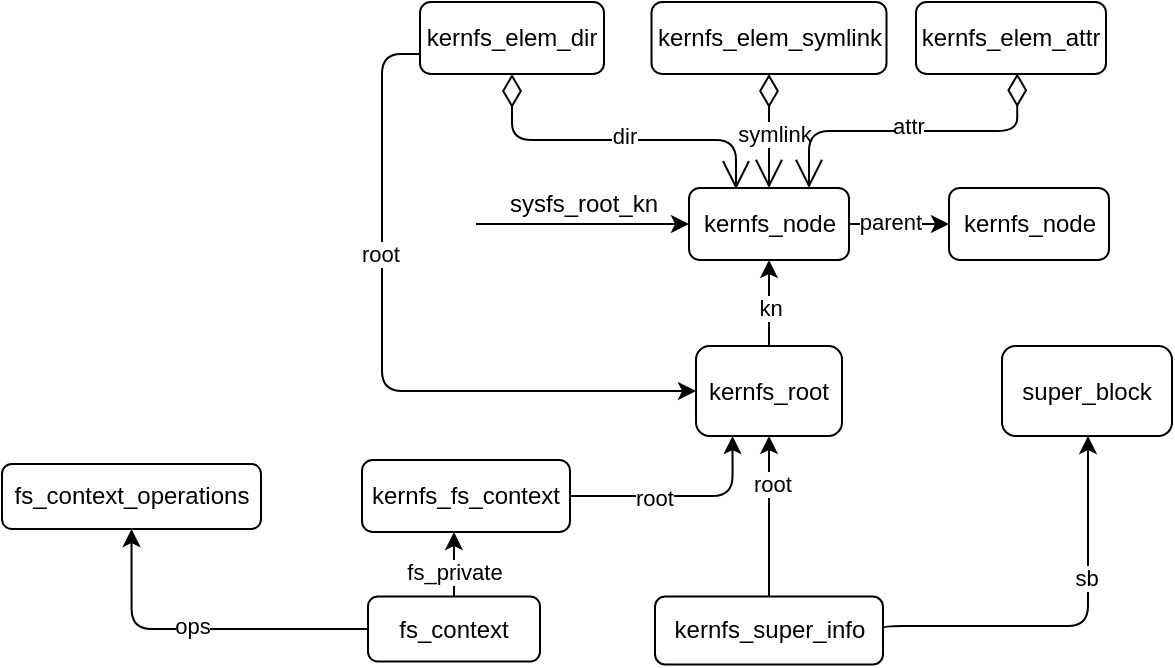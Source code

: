 <mxfile version="23.0.2" type="github">
  <diagram name="第 1 页" id="ab_zVHEHfH6Nfnaf-DI3">
    <mxGraphModel dx="1275" dy="471" grid="0" gridSize="10" guides="1" tooltips="1" connect="1" arrows="1" fold="1" page="0" pageScale="1" pageWidth="827" pageHeight="1169" math="0" shadow="0">
      <root>
        <mxCell id="0" />
        <mxCell id="1" parent="0" />
        <mxCell id="NQ7LKWeXGkGJgGuX15Nx-6" style="edgeStyle=orthogonalEdgeStyle;rounded=1;orthogonalLoop=1;jettySize=auto;html=1;entryX=0.5;entryY=1;entryDx=0;entryDy=0;curved=0;exitX=0.5;exitY=0;exitDx=0;exitDy=0;" edge="1" parent="1" source="NQ7LKWeXGkGJgGuX15Nx-1" target="NQ7LKWeXGkGJgGuX15Nx-4">
          <mxGeometry relative="1" as="geometry">
            <mxPoint x="73" y="383" as="sourcePoint" />
          </mxGeometry>
        </mxCell>
        <mxCell id="NQ7LKWeXGkGJgGuX15Nx-8" value="root" style="edgeLabel;html=1;align=center;verticalAlign=middle;resizable=0;points=[];" vertex="1" connectable="0" parent="NQ7LKWeXGkGJgGuX15Nx-6">
          <mxGeometry x="0.323" y="4" relative="1" as="geometry">
            <mxPoint x="5" y="-4" as="offset" />
          </mxGeometry>
        </mxCell>
        <mxCell id="NQ7LKWeXGkGJgGuX15Nx-1" value="kernfs_super_info" style="rounded=1;whiteSpace=wrap;html=1;" vertex="1" parent="1">
          <mxGeometry x="12.5" y="394.25" width="114" height="34" as="geometry" />
        </mxCell>
        <mxCell id="NQ7LKWeXGkGJgGuX15Nx-3" value="super_block" style="rounded=1;whiteSpace=wrap;html=1;" vertex="1" parent="1">
          <mxGeometry x="186" y="269" width="85" height="45" as="geometry" />
        </mxCell>
        <mxCell id="NQ7LKWeXGkGJgGuX15Nx-10" style="edgeStyle=orthogonalEdgeStyle;rounded=0;orthogonalLoop=1;jettySize=auto;html=1;entryX=0.5;entryY=1;entryDx=0;entryDy=0;" edge="1" parent="1" source="NQ7LKWeXGkGJgGuX15Nx-4" target="NQ7LKWeXGkGJgGuX15Nx-9">
          <mxGeometry relative="1" as="geometry" />
        </mxCell>
        <mxCell id="NQ7LKWeXGkGJgGuX15Nx-11" value="kn" style="edgeLabel;html=1;align=center;verticalAlign=middle;resizable=0;points=[];" vertex="1" connectable="0" parent="NQ7LKWeXGkGJgGuX15Nx-10">
          <mxGeometry x="-0.532" y="2" relative="1" as="geometry">
            <mxPoint x="2" y="-9" as="offset" />
          </mxGeometry>
        </mxCell>
        <mxCell id="NQ7LKWeXGkGJgGuX15Nx-4" value="kernfs_root" style="rounded=1;whiteSpace=wrap;html=1;" vertex="1" parent="1">
          <mxGeometry x="33" y="269" width="73" height="45" as="geometry" />
        </mxCell>
        <mxCell id="NQ7LKWeXGkGJgGuX15Nx-5" style="edgeStyle=orthogonalEdgeStyle;rounded=1;orthogonalLoop=1;jettySize=auto;html=1;entryX=0.5;entryY=1;entryDx=0;entryDy=0;curved=0;exitX=1;exitY=0.5;exitDx=0;exitDy=0;" edge="1" parent="1" source="NQ7LKWeXGkGJgGuX15Nx-1" target="NQ7LKWeXGkGJgGuX15Nx-3">
          <mxGeometry relative="1" as="geometry">
            <Array as="points">
              <mxPoint x="229" y="409" />
              <mxPoint x="229" y="314" />
            </Array>
          </mxGeometry>
        </mxCell>
        <mxCell id="NQ7LKWeXGkGJgGuX15Nx-7" value="sb" style="edgeLabel;html=1;align=center;verticalAlign=middle;resizable=0;points=[];" vertex="1" connectable="0" parent="NQ7LKWeXGkGJgGuX15Nx-5">
          <mxGeometry x="0.254" y="-3" relative="1" as="geometry">
            <mxPoint x="-4" y="-4" as="offset" />
          </mxGeometry>
        </mxCell>
        <mxCell id="NQ7LKWeXGkGJgGuX15Nx-25" style="edgeStyle=orthogonalEdgeStyle;rounded=0;orthogonalLoop=1;jettySize=auto;html=1;entryX=0;entryY=0.5;entryDx=0;entryDy=0;" edge="1" parent="1" source="NQ7LKWeXGkGJgGuX15Nx-9" target="NQ7LKWeXGkGJgGuX15Nx-24">
          <mxGeometry relative="1" as="geometry" />
        </mxCell>
        <mxCell id="NQ7LKWeXGkGJgGuX15Nx-26" value="parent" style="edgeLabel;html=1;align=center;verticalAlign=middle;resizable=0;points=[];" vertex="1" connectable="0" parent="NQ7LKWeXGkGJgGuX15Nx-25">
          <mxGeometry x="-0.193" y="1" relative="1" as="geometry">
            <mxPoint as="offset" />
          </mxGeometry>
        </mxCell>
        <mxCell id="NQ7LKWeXGkGJgGuX15Nx-9" value="kernfs_node" style="rounded=1;whiteSpace=wrap;html=1;" vertex="1" parent="1">
          <mxGeometry x="29.5" y="190" width="80" height="36" as="geometry" />
        </mxCell>
        <mxCell id="NQ7LKWeXGkGJgGuX15Nx-21" style="edgeStyle=orthogonalEdgeStyle;rounded=1;orthogonalLoop=1;jettySize=auto;html=1;entryX=0;entryY=0.5;entryDx=0;entryDy=0;curved=0;" edge="1" parent="1" source="NQ7LKWeXGkGJgGuX15Nx-12" target="NQ7LKWeXGkGJgGuX15Nx-4">
          <mxGeometry relative="1" as="geometry">
            <Array as="points">
              <mxPoint x="-124" y="123" />
              <mxPoint x="-124" y="292" />
            </Array>
          </mxGeometry>
        </mxCell>
        <mxCell id="NQ7LKWeXGkGJgGuX15Nx-22" value="root" style="edgeLabel;html=1;align=center;verticalAlign=middle;resizable=0;points=[];" vertex="1" connectable="0" parent="NQ7LKWeXGkGJgGuX15Nx-21">
          <mxGeometry x="-0.312" y="-1" relative="1" as="geometry">
            <mxPoint as="offset" />
          </mxGeometry>
        </mxCell>
        <mxCell id="NQ7LKWeXGkGJgGuX15Nx-12" value="kernfs_elem_dir" style="rounded=1;whiteSpace=wrap;html=1;" vertex="1" parent="1">
          <mxGeometry x="-105" y="97" width="92" height="36" as="geometry" />
        </mxCell>
        <mxCell id="NQ7LKWeXGkGJgGuX15Nx-13" value="" style="endArrow=open;html=1;endSize=12;startArrow=diamondThin;startSize=14;startFill=0;edgeStyle=orthogonalEdgeStyle;align=left;verticalAlign=bottom;rounded=1;exitX=0.5;exitY=1;exitDx=0;exitDy=0;curved=0;entryX=0.299;entryY=0.017;entryDx=0;entryDy=0;entryPerimeter=0;" edge="1" parent="1" source="NQ7LKWeXGkGJgGuX15Nx-12" target="NQ7LKWeXGkGJgGuX15Nx-9">
          <mxGeometry x="-1" y="3" relative="1" as="geometry">
            <mxPoint x="191" y="444" as="sourcePoint" />
            <mxPoint x="51" y="186" as="targetPoint" />
            <Array as="points">
              <mxPoint x="-59" y="166" />
              <mxPoint x="53" y="166" />
              <mxPoint x="53" y="191" />
            </Array>
            <mxPoint as="offset" />
          </mxGeometry>
        </mxCell>
        <mxCell id="NQ7LKWeXGkGJgGuX15Nx-14" value="dir" style="edgeLabel;html=1;align=center;verticalAlign=middle;resizable=0;points=[];" vertex="1" connectable="0" parent="NQ7LKWeXGkGJgGuX15Nx-13">
          <mxGeometry x="0.048" y="2" relative="1" as="geometry">
            <mxPoint as="offset" />
          </mxGeometry>
        </mxCell>
        <mxCell id="NQ7LKWeXGkGJgGuX15Nx-15" value="kernfs_elem_symlink" style="rounded=1;whiteSpace=wrap;html=1;" vertex="1" parent="1">
          <mxGeometry x="10.75" y="97" width="117.5" height="36" as="geometry" />
        </mxCell>
        <mxCell id="NQ7LKWeXGkGJgGuX15Nx-16" value="" style="endArrow=open;html=1;endSize=12;startArrow=diamondThin;startSize=14;startFill=0;edgeStyle=orthogonalEdgeStyle;align=left;verticalAlign=bottom;rounded=1;entryX=0.5;entryY=0;entryDx=0;entryDy=0;exitX=0.5;exitY=1;exitDx=0;exitDy=0;curved=0;" edge="1" parent="1" source="NQ7LKWeXGkGJgGuX15Nx-15" target="NQ7LKWeXGkGJgGuX15Nx-9">
          <mxGeometry x="-1" y="3" relative="1" as="geometry">
            <mxPoint x="-49" y="151" as="sourcePoint" />
            <mxPoint x="80" y="200" as="targetPoint" />
            <mxPoint as="offset" />
          </mxGeometry>
        </mxCell>
        <mxCell id="NQ7LKWeXGkGJgGuX15Nx-17" value="symlink" style="edgeLabel;html=1;align=center;verticalAlign=middle;resizable=0;points=[];" vertex="1" connectable="0" parent="NQ7LKWeXGkGJgGuX15Nx-16">
          <mxGeometry x="0.048" y="2" relative="1" as="geometry">
            <mxPoint as="offset" />
          </mxGeometry>
        </mxCell>
        <mxCell id="NQ7LKWeXGkGJgGuX15Nx-18" value="kernfs_elem_attr" style="rounded=1;whiteSpace=wrap;html=1;" vertex="1" parent="1">
          <mxGeometry x="143" y="97" width="95" height="36" as="geometry" />
        </mxCell>
        <mxCell id="NQ7LKWeXGkGJgGuX15Nx-19" value="" style="endArrow=open;html=1;endSize=12;startArrow=diamondThin;startSize=14;startFill=0;edgeStyle=orthogonalEdgeStyle;align=left;verticalAlign=bottom;rounded=1;entryX=0.75;entryY=0;entryDx=0;entryDy=0;exitX=0.533;exitY=0.991;exitDx=0;exitDy=0;curved=0;exitPerimeter=0;" edge="1" parent="1" source="NQ7LKWeXGkGJgGuX15Nx-18" target="NQ7LKWeXGkGJgGuX15Nx-9">
          <mxGeometry x="-1" y="3" relative="1" as="geometry">
            <mxPoint x="80" y="151" as="sourcePoint" />
            <mxPoint x="80" y="200" as="targetPoint" />
            <mxPoint as="offset" />
          </mxGeometry>
        </mxCell>
        <mxCell id="NQ7LKWeXGkGJgGuX15Nx-20" value="attr" style="edgeLabel;html=1;align=center;verticalAlign=middle;resizable=0;points=[];" vertex="1" connectable="0" parent="NQ7LKWeXGkGJgGuX15Nx-19">
          <mxGeometry x="0.048" y="2" relative="1" as="geometry">
            <mxPoint x="1" y="-5" as="offset" />
          </mxGeometry>
        </mxCell>
        <mxCell id="NQ7LKWeXGkGJgGuX15Nx-24" value="kernfs_node" style="rounded=1;whiteSpace=wrap;html=1;" vertex="1" parent="1">
          <mxGeometry x="159.5" y="190" width="80" height="36" as="geometry" />
        </mxCell>
        <mxCell id="NQ7LKWeXGkGJgGuX15Nx-27" value="sysfs_root_kn" style="text;whiteSpace=wrap;" vertex="1" parent="1">
          <mxGeometry x="-62" y="184" width="77" height="27" as="geometry" />
        </mxCell>
        <mxCell id="NQ7LKWeXGkGJgGuX15Nx-28" value="" style="endArrow=classic;html=1;rounded=0;entryX=0;entryY=0.5;entryDx=0;entryDy=0;" edge="1" parent="1" target="NQ7LKWeXGkGJgGuX15Nx-9">
          <mxGeometry width="50" height="50" relative="1" as="geometry">
            <mxPoint x="-77" y="208" as="sourcePoint" />
            <mxPoint x="-52" y="330" as="targetPoint" />
          </mxGeometry>
        </mxCell>
        <mxCell id="NQ7LKWeXGkGJgGuX15Nx-31" style="edgeStyle=orthogonalEdgeStyle;rounded=1;orthogonalLoop=1;jettySize=auto;html=1;entryX=0.25;entryY=1;entryDx=0;entryDy=0;curved=0;" edge="1" parent="1" source="NQ7LKWeXGkGJgGuX15Nx-29" target="NQ7LKWeXGkGJgGuX15Nx-4">
          <mxGeometry relative="1" as="geometry" />
        </mxCell>
        <mxCell id="NQ7LKWeXGkGJgGuX15Nx-32" value="root" style="edgeLabel;html=1;align=center;verticalAlign=middle;resizable=0;points=[];" vertex="1" connectable="0" parent="NQ7LKWeXGkGJgGuX15Nx-31">
          <mxGeometry x="-0.255" y="-1" relative="1" as="geometry">
            <mxPoint as="offset" />
          </mxGeometry>
        </mxCell>
        <mxCell id="NQ7LKWeXGkGJgGuX15Nx-29" value="kernfs_fs_context" style="rounded=1;whiteSpace=wrap;html=1;" vertex="1" parent="1">
          <mxGeometry x="-134" y="326" width="104" height="36" as="geometry" />
        </mxCell>
        <mxCell id="NQ7LKWeXGkGJgGuX15Nx-37" style="edgeStyle=orthogonalEdgeStyle;rounded=1;orthogonalLoop=1;jettySize=auto;html=1;entryX=0.5;entryY=1;entryDx=0;entryDy=0;curved=0;" edge="1" parent="1" source="NQ7LKWeXGkGJgGuX15Nx-33" target="NQ7LKWeXGkGJgGuX15Nx-36">
          <mxGeometry relative="1" as="geometry" />
        </mxCell>
        <mxCell id="NQ7LKWeXGkGJgGuX15Nx-38" value="ops" style="edgeLabel;html=1;align=center;verticalAlign=middle;resizable=0;points=[];" vertex="1" connectable="0" parent="NQ7LKWeXGkGJgGuX15Nx-37">
          <mxGeometry x="0.044" y="-2" relative="1" as="geometry">
            <mxPoint as="offset" />
          </mxGeometry>
        </mxCell>
        <mxCell id="NQ7LKWeXGkGJgGuX15Nx-33" value="fs_context" style="rounded=1;whiteSpace=wrap;html=1;" vertex="1" parent="1">
          <mxGeometry x="-131" y="394.25" width="86" height="32.5" as="geometry" />
        </mxCell>
        <mxCell id="NQ7LKWeXGkGJgGuX15Nx-34" style="edgeStyle=orthogonalEdgeStyle;rounded=0;orthogonalLoop=1;jettySize=auto;html=1;entryX=0.442;entryY=1;entryDx=0;entryDy=0;entryPerimeter=0;" edge="1" parent="1" source="NQ7LKWeXGkGJgGuX15Nx-33" target="NQ7LKWeXGkGJgGuX15Nx-29">
          <mxGeometry relative="1" as="geometry" />
        </mxCell>
        <mxCell id="NQ7LKWeXGkGJgGuX15Nx-35" value="fs_private" style="edgeLabel;html=1;align=center;verticalAlign=middle;resizable=0;points=[];" vertex="1" connectable="0" parent="NQ7LKWeXGkGJgGuX15Nx-34">
          <mxGeometry x="0.018" relative="1" as="geometry">
            <mxPoint y="3" as="offset" />
          </mxGeometry>
        </mxCell>
        <mxCell id="NQ7LKWeXGkGJgGuX15Nx-36" value="fs_context_operations" style="rounded=1;whiteSpace=wrap;html=1;" vertex="1" parent="1">
          <mxGeometry x="-314" y="328" width="129.5" height="32.5" as="geometry" />
        </mxCell>
      </root>
    </mxGraphModel>
  </diagram>
</mxfile>
